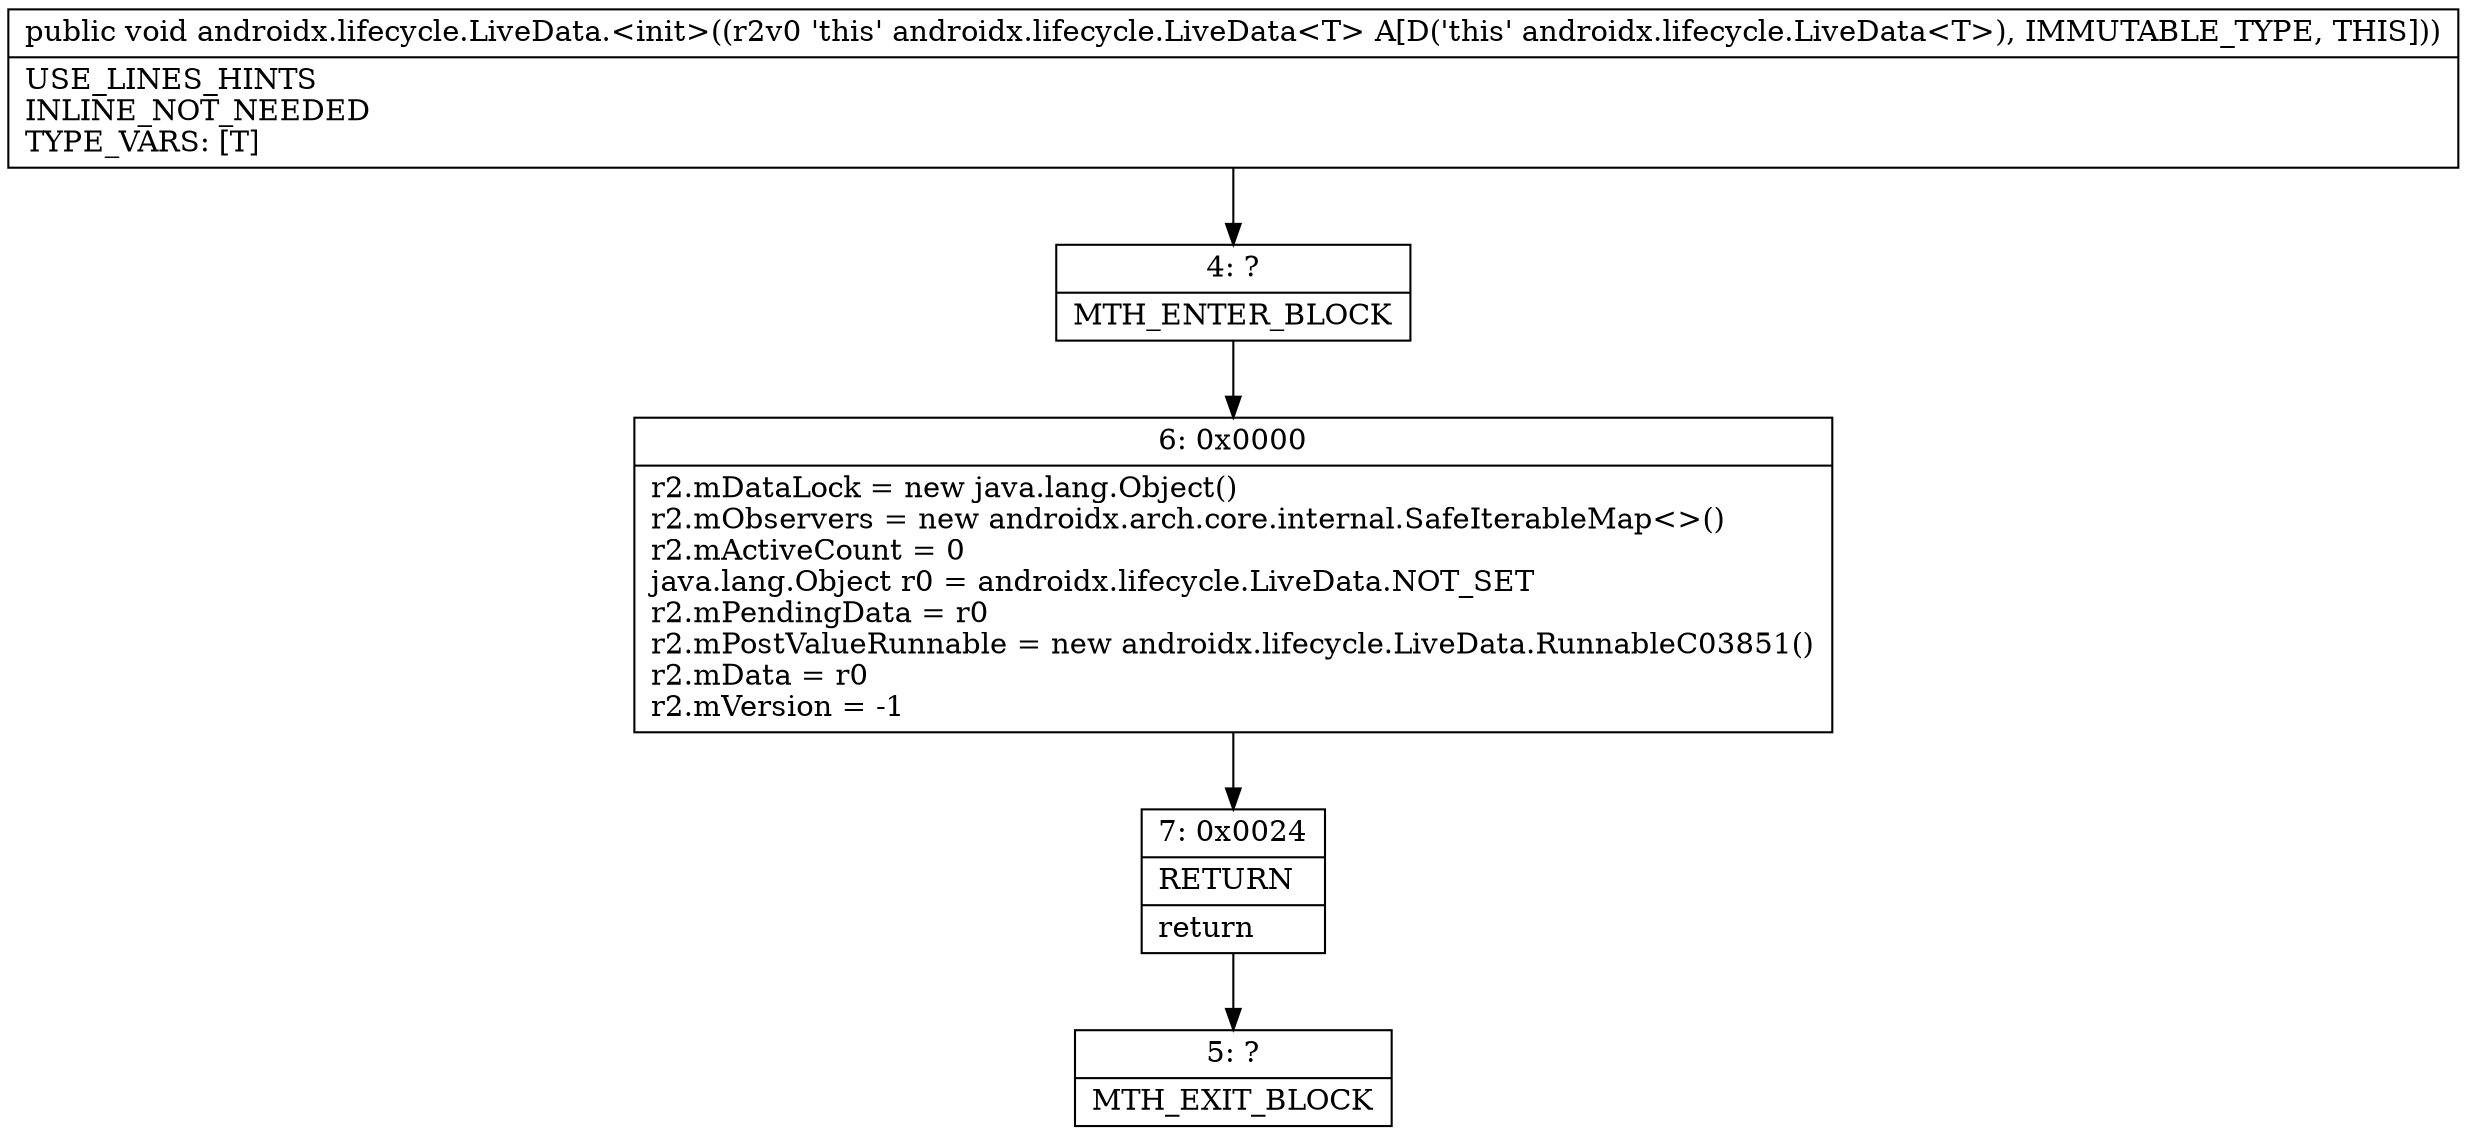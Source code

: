 digraph "CFG forandroidx.lifecycle.LiveData.\<init\>()V" {
Node_4 [shape=record,label="{4\:\ ?|MTH_ENTER_BLOCK\l}"];
Node_6 [shape=record,label="{6\:\ 0x0000|r2.mDataLock = new java.lang.Object()\lr2.mObservers = new androidx.arch.core.internal.SafeIterableMap\<\>()\lr2.mActiveCount = 0\ljava.lang.Object r0 = androidx.lifecycle.LiveData.NOT_SET\lr2.mPendingData = r0\lr2.mPostValueRunnable = new androidx.lifecycle.LiveData.RunnableC03851()\lr2.mData = r0\lr2.mVersion = \-1\l}"];
Node_7 [shape=record,label="{7\:\ 0x0024|RETURN\l|return\l}"];
Node_5 [shape=record,label="{5\:\ ?|MTH_EXIT_BLOCK\l}"];
MethodNode[shape=record,label="{public void androidx.lifecycle.LiveData.\<init\>((r2v0 'this' androidx.lifecycle.LiveData\<T\> A[D('this' androidx.lifecycle.LiveData\<T\>), IMMUTABLE_TYPE, THIS]))  | USE_LINES_HINTS\lINLINE_NOT_NEEDED\lTYPE_VARS: [T]\l}"];
MethodNode -> Node_4;Node_4 -> Node_6;
Node_6 -> Node_7;
Node_7 -> Node_5;
}


